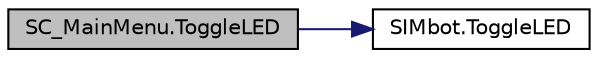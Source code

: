digraph "SC_MainMenu.ToggleLED"
{
 // LATEX_PDF_SIZE
  edge [fontname="Helvetica",fontsize="10",labelfontname="Helvetica",labelfontsize="10"];
  node [fontname="Helvetica",fontsize="10",shape=record];
  rankdir="LR";
  Node1 [label="SC_MainMenu.ToggleLED",height=0.2,width=0.4,color="black", fillcolor="grey75", style="filled", fontcolor="black",tooltip=" "];
  Node1 -> Node2 [color="midnightblue",fontsize="10",style="solid",fontname="Helvetica"];
  Node2 [label="SIMbot.ToggleLED",height=0.2,width=0.4,color="black", fillcolor="white", style="filled",URL="$class_s_i_mbot.html#a3d40e1bc533657bb6315ec13628f4b57",tooltip=" "];
}
